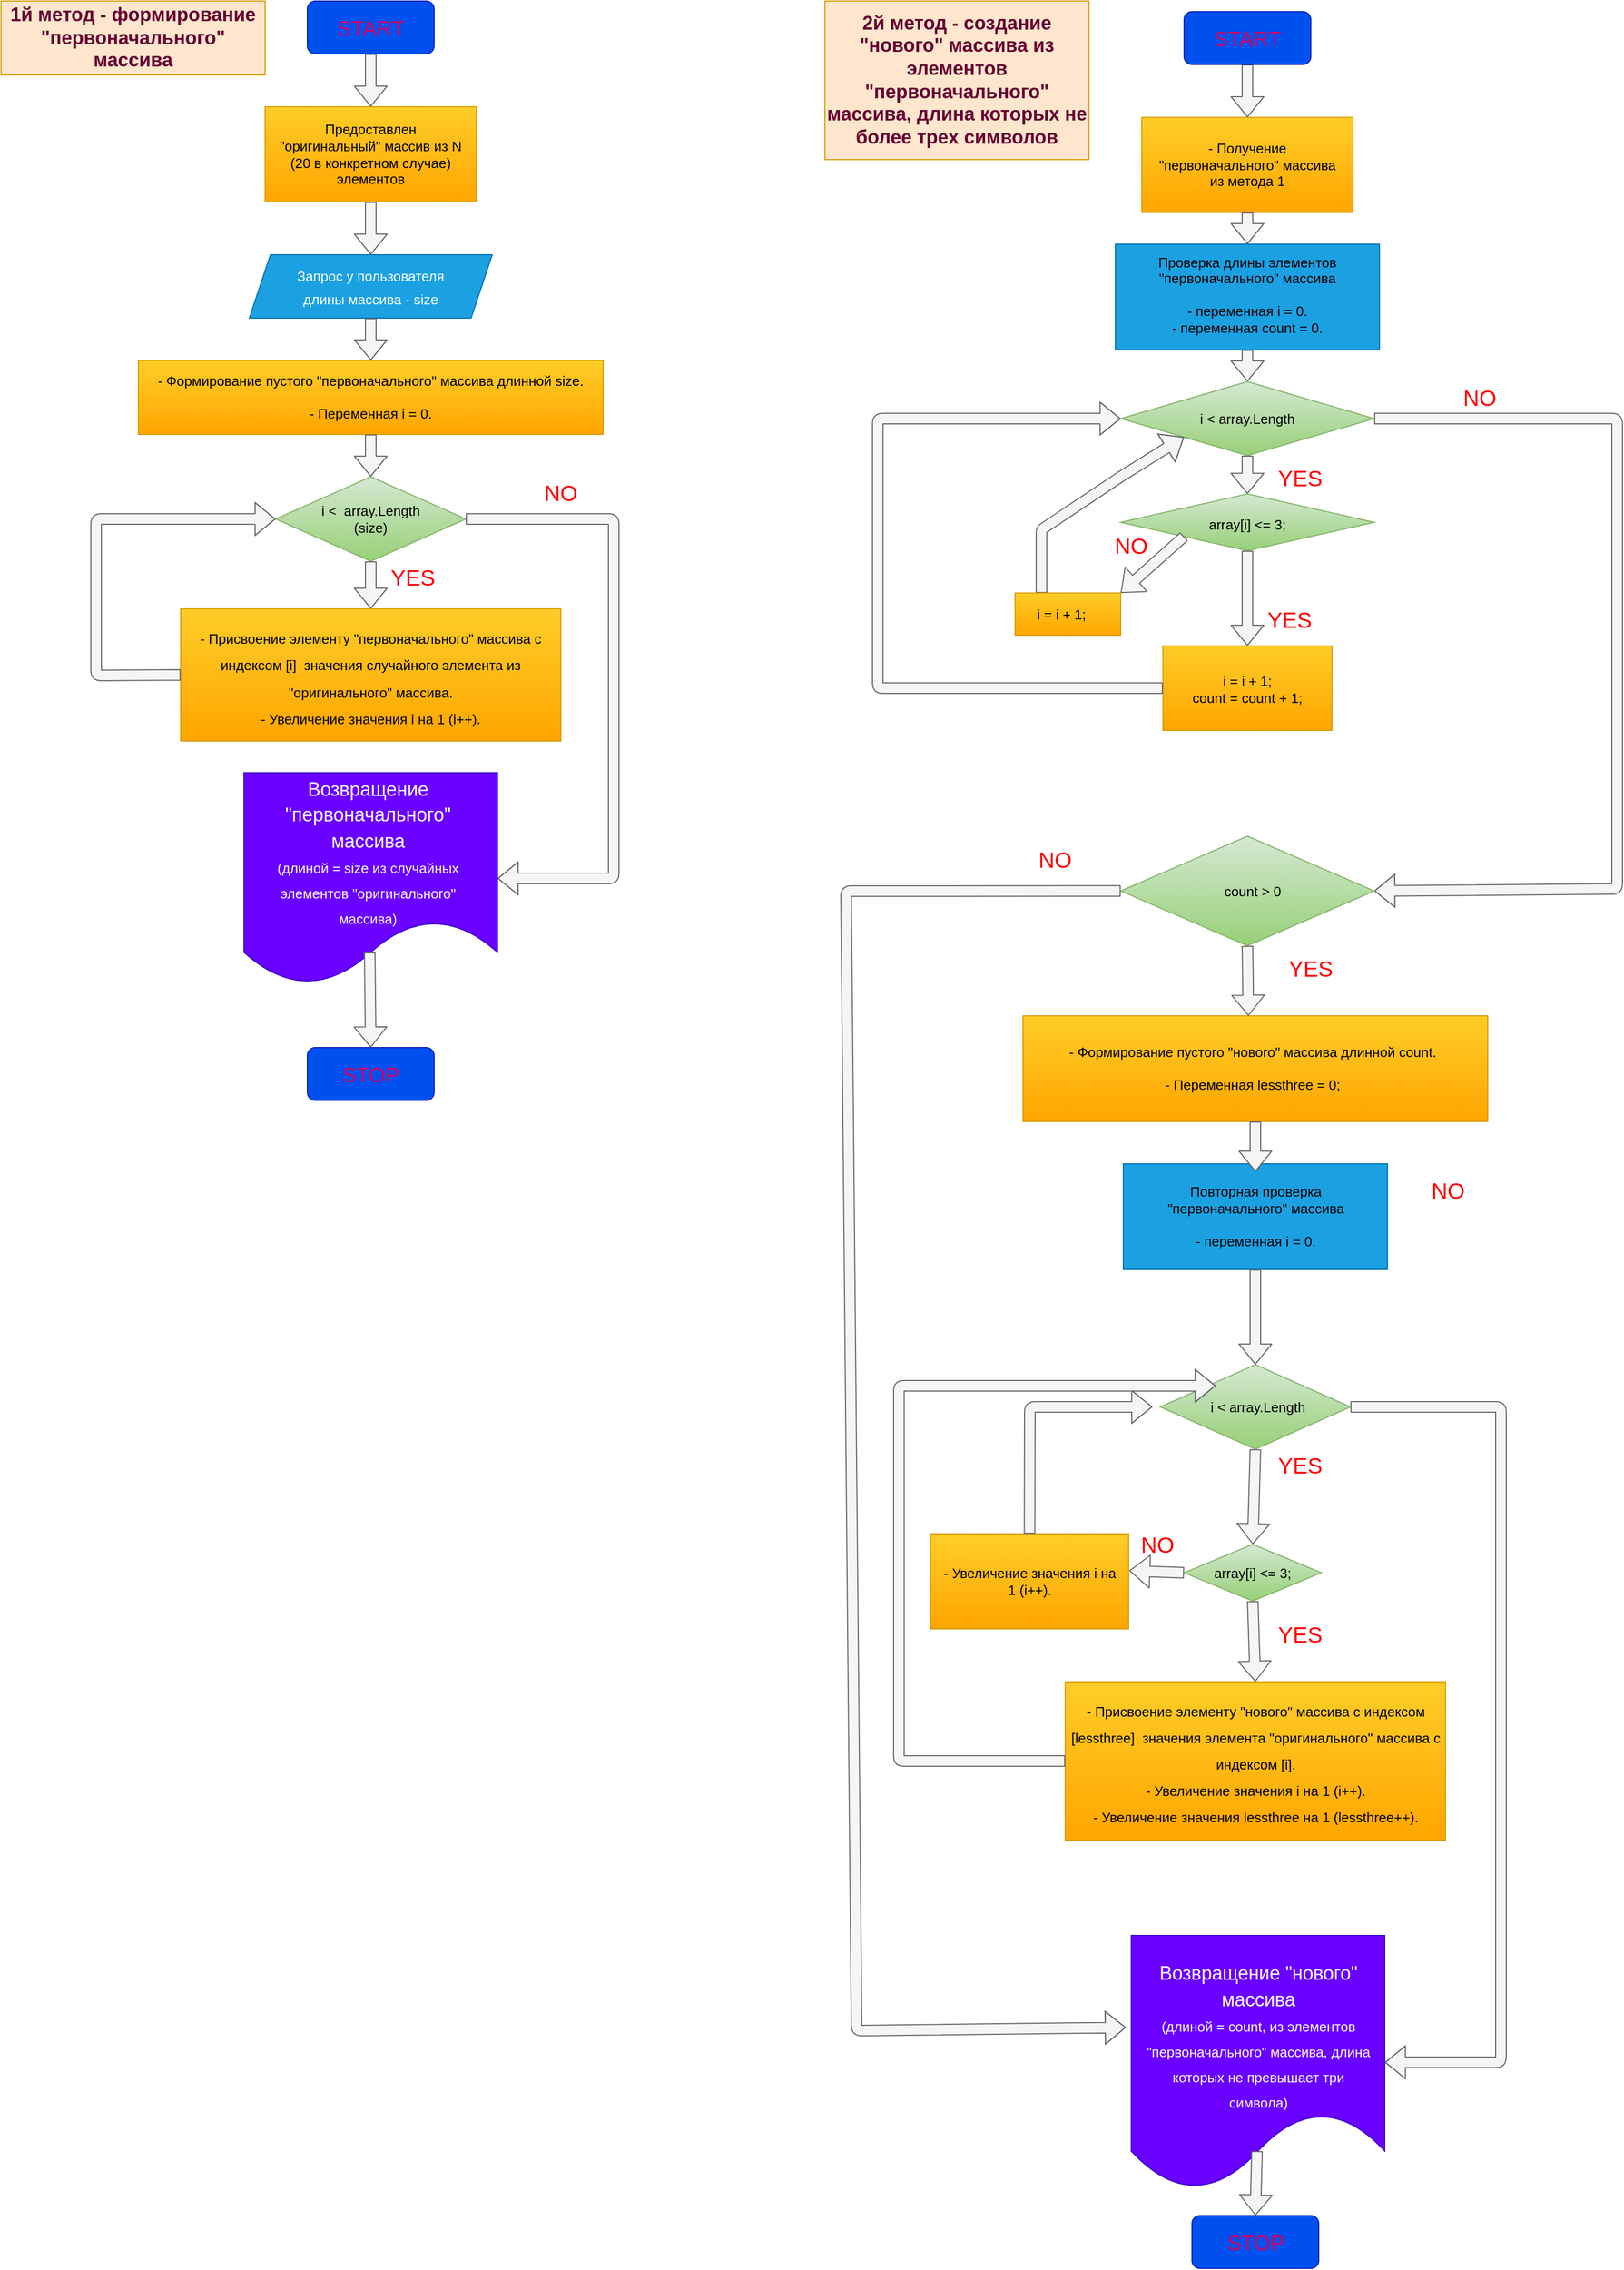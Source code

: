<mxfile>
    <diagram id="l28CquADmD-4nbFpHE6p" name="Страница 1">
        <mxGraphModel dx="1006" dy="569" grid="1" gridSize="10" guides="1" tooltips="1" connect="1" arrows="1" fold="1" page="1" pageScale="1" pageWidth="827" pageHeight="1169" background="none" math="0" shadow="0">
            <root>
                <mxCell id="0"/>
                <mxCell id="1" parent="0"/>
                <mxCell id="4" value="" style="shape=flexArrow;endArrow=classic;html=1;fillColor=#f5f5f5;strokeColor=#666666;exitX=0.5;exitY=1;exitDx=0;exitDy=0;entryX=0.5;entryY=0;entryDx=0;entryDy=0;" edge="1" parent="1" source="29" target="13">
                    <mxGeometry width="50" height="50" relative="1" as="geometry">
                        <mxPoint x="379.04" y="62.02" as="sourcePoint"/>
                        <mxPoint x="379" y="110" as="targetPoint"/>
                    </mxGeometry>
                </mxCell>
                <mxCell id="5" value="&lt;font style=&quot;font-size: 18px&quot; color=&quot;#660033&quot;&gt;&lt;b&gt;1й метод - формирование &quot;первоначального&quot; массива&lt;/b&gt;&lt;/font&gt;" style="text;html=1;strokeColor=#d79b00;fillColor=#ffe6cc;align=center;verticalAlign=middle;whiteSpace=wrap;rounded=0;" vertex="1" parent="1">
                    <mxGeometry x="30" y="10" width="250" height="70" as="geometry"/>
                </mxCell>
                <mxCell id="6" value="" style="shape=parallelogram;perimeter=parallelogramPerimeter;whiteSpace=wrap;html=1;fixedSize=1;fontSize=18;fontColor=#ffffff;fillColor=#1ba1e2;strokeColor=#006EAF;" vertex="1" parent="1">
                    <mxGeometry x="265" y="250" width="230" height="60" as="geometry"/>
                </mxCell>
                <mxCell id="8" value="&lt;font color=&quot;#ffffff&quot; style=&quot;font-size: 13px&quot;&gt;Запрос у пользователя длины массива - size&lt;/font&gt;" style="text;html=1;strokeColor=none;fillColor=none;align=center;verticalAlign=middle;whiteSpace=wrap;rounded=0;fontSize=18;fontColor=#660033;" vertex="1" parent="1">
                    <mxGeometry x="290" y="260" width="180" height="40" as="geometry"/>
                </mxCell>
                <mxCell id="9" value="" style="shape=flexArrow;endArrow=classic;html=1;fontSize=13;fontColor=#FFFFFF;exitX=0.5;exitY=1;exitDx=0;exitDy=0;entryX=0.5;entryY=0;entryDx=0;entryDy=0;fillColor=#f5f5f5;strokeColor=#666666;" edge="1" parent="1" source="6" target="11">
                    <mxGeometry width="50" height="50" relative="1" as="geometry">
                        <mxPoint x="400" y="510" as="sourcePoint"/>
                        <mxPoint x="374.118" y="360" as="targetPoint"/>
                    </mxGeometry>
                </mxCell>
                <mxCell id="11" value="" style="rounded=0;whiteSpace=wrap;html=1;fontSize=13;fillColor=#ffcd28;gradientColor=#ffa500;strokeColor=#d79b00;" vertex="1" parent="1">
                    <mxGeometry x="160" y="350" width="440" height="70" as="geometry"/>
                </mxCell>
                <mxCell id="12" value="- Формирование пустого &quot;первоначального&quot; массива длинной size.&lt;br&gt;&lt;br&gt;- Переменная i = 0." style="text;html=1;strokeColor=none;fillColor=none;align=center;verticalAlign=middle;whiteSpace=wrap;rounded=0;fontSize=13;fontColor=#000000;" vertex="1" parent="1">
                    <mxGeometry x="170" y="360" width="420" height="50" as="geometry"/>
                </mxCell>
                <mxCell id="13" value="" style="rounded=0;whiteSpace=wrap;html=1;fontSize=13;fillColor=#ffcd28;strokeColor=#d79b00;gradientColor=#ffa500;" vertex="1" parent="1">
                    <mxGeometry x="280" y="110" width="200" height="90" as="geometry"/>
                </mxCell>
                <mxCell id="15" value="Предоставлен &quot;оригинальный&quot; массив из N (20 в конкретном случае) элементов" style="text;html=1;strokeColor=none;fillColor=none;align=center;verticalAlign=middle;whiteSpace=wrap;rounded=0;fontSize=13;fontColor=#000000;" vertex="1" parent="1">
                    <mxGeometry x="290" y="120" width="180" height="70" as="geometry"/>
                </mxCell>
                <mxCell id="16" value="" style="shape=flexArrow;endArrow=classic;html=1;fontSize=13;fontColor=#FFFFFF;exitX=0.5;exitY=1;exitDx=0;exitDy=0;fillColor=#f5f5f5;strokeColor=#666666;entryX=0.5;entryY=0;entryDx=0;entryDy=0;" edge="1" parent="1" source="13" target="6">
                    <mxGeometry width="50" height="50" relative="1" as="geometry">
                        <mxPoint x="390" y="320" as="sourcePoint"/>
                        <mxPoint x="380" y="250" as="targetPoint"/>
                    </mxGeometry>
                </mxCell>
                <mxCell id="17" value="" style="shape=flexArrow;endArrow=classic;html=1;fontSize=13;fontColor=#FFFFFF;exitX=0.5;exitY=1;exitDx=0;exitDy=0;fillColor=#f5f5f5;strokeColor=#666666;entryX=0.5;entryY=0;entryDx=0;entryDy=0;" edge="1" parent="1" source="11" target="18">
                    <mxGeometry width="50" height="50" relative="1" as="geometry">
                        <mxPoint x="390" y="320" as="sourcePoint"/>
                        <mxPoint x="380" y="560" as="targetPoint"/>
                        <Array as="points"/>
                    </mxGeometry>
                </mxCell>
                <mxCell id="18" value="" style="rhombus;whiteSpace=wrap;html=1;fontSize=13;fillColor=#d5e8d4;gradientColor=#97d077;strokeColor=#82b366;" vertex="1" parent="1">
                    <mxGeometry x="290" y="460" width="180" height="80" as="geometry"/>
                </mxCell>
                <mxCell id="19" value="i &amp;lt;&amp;nbsp; array.Length (size)" style="text;html=1;strokeColor=none;fillColor=none;align=center;verticalAlign=middle;whiteSpace=wrap;rounded=0;fontSize=13;fontColor=#000000;" vertex="1" parent="1">
                    <mxGeometry x="320" y="476.25" width="120" height="47.5" as="geometry"/>
                </mxCell>
                <mxCell id="21" value="" style="shape=flexArrow;endArrow=classic;html=1;fontSize=13;fontColor=#FFFFFF;exitX=0.5;exitY=1;exitDx=0;exitDy=0;fillColor=#f5f5f5;strokeColor=#666666;entryX=0.5;entryY=0;entryDx=0;entryDy=0;" edge="1" parent="1" source="18" target="23">
                    <mxGeometry width="50" height="50" relative="1" as="geometry">
                        <mxPoint x="420" y="570" as="sourcePoint"/>
                        <mxPoint x="380" y="600" as="targetPoint"/>
                    </mxGeometry>
                </mxCell>
                <mxCell id="22" value="&lt;font style=&quot;font-size: 21px&quot; color=&quot;#ff0000&quot;&gt;YES&lt;/font&gt;" style="text;html=1;strokeColor=none;fillColor=none;align=center;verticalAlign=middle;whiteSpace=wrap;rounded=0;fontSize=13;fontColor=#000000;" vertex="1" parent="1">
                    <mxGeometry x="390" y="540" width="60" height="30" as="geometry"/>
                </mxCell>
                <mxCell id="23" value="&lt;font color=&quot;#000000&quot; style=&quot;font-size: 13px&quot;&gt;- Присвоение элементу &quot;первоначального&quot; массива с индексом [i]&amp;nbsp; значения случайного элемента из &quot;оригинального&quot; массива.&lt;br&gt;- Увеличение значения i на 1 (i++).&lt;br&gt;&lt;/font&gt;" style="rounded=0;whiteSpace=wrap;html=1;fontSize=21;fillColor=#ffcd28;gradientColor=#ffa500;strokeColor=#d79b00;" vertex="1" parent="1">
                    <mxGeometry x="200" y="585" width="360" height="125" as="geometry"/>
                </mxCell>
                <mxCell id="26" value="" style="shape=flexArrow;endArrow=classic;html=1;fontSize=13;fontColor=#FFFFFF;exitX=0;exitY=0.5;exitDx=0;exitDy=0;fillColor=#f5f5f5;strokeColor=#666666;entryX=0;entryY=0.5;entryDx=0;entryDy=0;" edge="1" parent="1" source="23" target="18">
                    <mxGeometry width="50" height="50" relative="1" as="geometry">
                        <mxPoint x="80" y="660" as="sourcePoint"/>
                        <mxPoint x="100" y="510" as="targetPoint"/>
                        <Array as="points">
                            <mxPoint x="120" y="648"/>
                            <mxPoint x="120" y="500"/>
                        </Array>
                    </mxGeometry>
                </mxCell>
                <mxCell id="27" value="" style="shape=flexArrow;endArrow=classic;html=1;fontSize=13;fontColor=#FFFFFF;exitX=1;exitY=0.5;exitDx=0;exitDy=0;fillColor=#f5f5f5;strokeColor=#666666;entryX=1;entryY=0.5;entryDx=0;entryDy=0;" edge="1" parent="1" source="18" target="33">
                    <mxGeometry width="50" height="50" relative="1" as="geometry">
                        <mxPoint x="550" y="490" as="sourcePoint"/>
                        <mxPoint x="480" y="800" as="targetPoint"/>
                        <Array as="points">
                            <mxPoint x="610" y="500"/>
                            <mxPoint x="610" y="840"/>
                        </Array>
                    </mxGeometry>
                </mxCell>
                <mxCell id="28" value="&lt;font color=&quot;#ff0000&quot;&gt;&lt;span style=&quot;font-size: 21px&quot;&gt;NO&lt;/span&gt;&lt;/font&gt;" style="text;html=1;strokeColor=none;fillColor=none;align=center;verticalAlign=middle;whiteSpace=wrap;rounded=0;fontSize=13;fontColor=#000000;" vertex="1" parent="1">
                    <mxGeometry x="530" y="460" width="60" height="30" as="geometry"/>
                </mxCell>
                <mxCell id="29" value="" style="rounded=1;whiteSpace=wrap;html=1;fontSize=13;fontColor=#ffffff;fillColor=#0050ef;strokeColor=#001DBC;" vertex="1" parent="1">
                    <mxGeometry x="320" y="10" width="120" height="50" as="geometry"/>
                </mxCell>
                <mxCell id="31" value="&lt;span style=&quot;font-size: 20px&quot;&gt;&lt;font color=&quot;#cc0066&quot;&gt;START&lt;/font&gt;&lt;/span&gt;" style="text;html=1;strokeColor=none;fillColor=none;align=center;verticalAlign=middle;whiteSpace=wrap;rounded=0;fontSize=13;fontColor=#000000;" vertex="1" parent="1">
                    <mxGeometry x="350" y="20" width="60" height="30" as="geometry"/>
                </mxCell>
                <mxCell id="32" value="" style="rounded=1;whiteSpace=wrap;html=1;fontSize=13;fontColor=#ffffff;fillColor=#0050ef;strokeColor=#001DBC;" vertex="1" parent="1">
                    <mxGeometry x="320" y="1000" width="120" height="50" as="geometry"/>
                </mxCell>
                <mxCell id="33" value="" style="shape=document;whiteSpace=wrap;html=1;boundedLbl=1;fontSize=20;fontColor=#ffffff;fillColor=#6a00ff;strokeColor=#3700CC;" vertex="1" parent="1">
                    <mxGeometry x="260" y="740" width="240" height="200" as="geometry"/>
                </mxCell>
                <mxCell id="34" value="STOP" style="text;html=1;strokeColor=none;fillColor=none;align=center;verticalAlign=middle;whiteSpace=wrap;rounded=0;fontSize=20;fontColor=#CC0066;" vertex="1" parent="1">
                    <mxGeometry x="330" y="1010" width="100" height="30" as="geometry"/>
                </mxCell>
                <mxCell id="35" value="&lt;font color=&quot;#ffffff&quot;&gt;&lt;font style=&quot;font-size: 18px&quot;&gt;Возвращение &quot;первоначального&quot; массива&lt;br&gt;&lt;/font&gt;&lt;font style=&quot;font-size: 13px&quot;&gt;(&lt;font style=&quot;font-size: 13px&quot;&gt;длиной = size из случайных элементов &quot;оригинального&quot; массива&lt;/font&gt;)&lt;/font&gt;&lt;/font&gt;" style="text;html=1;strokeColor=none;fillColor=none;align=center;verticalAlign=middle;whiteSpace=wrap;rounded=0;fontSize=20;fontColor=#CC0066;" vertex="1" parent="1">
                    <mxGeometry x="270" y="750" width="215" height="130" as="geometry"/>
                </mxCell>
                <mxCell id="36" value="" style="shape=flexArrow;endArrow=classic;html=1;fontSize=13;fontColor=#FFFFFF;exitX=0.496;exitY=0.85;exitDx=0;exitDy=0;fillColor=#f5f5f5;strokeColor=#666666;entryX=0.5;entryY=0;entryDx=0;entryDy=0;exitPerimeter=0;" edge="1" parent="1" source="33" target="32">
                    <mxGeometry width="50" height="50" relative="1" as="geometry">
                        <mxPoint x="370" y="950" as="sourcePoint"/>
                        <mxPoint x="370" y="995" as="targetPoint"/>
                    </mxGeometry>
                </mxCell>
                <mxCell id="50" value="" style="shape=flexArrow;endArrow=classic;html=1;fillColor=#f5f5f5;strokeColor=#666666;exitX=0.5;exitY=1;exitDx=0;exitDy=0;entryX=0.5;entryY=0;entryDx=0;entryDy=0;" edge="1" source="69" target="57" parent="1">
                    <mxGeometry width="50" height="50" relative="1" as="geometry">
                        <mxPoint x="1209.04" y="72.02" as="sourcePoint"/>
                        <mxPoint x="1209" y="120" as="targetPoint"/>
                    </mxGeometry>
                </mxCell>
                <mxCell id="51" value="&lt;font style=&quot;font-size: 18px&quot; color=&quot;#660033&quot;&gt;&lt;b&gt;2й метод - создание &quot;нового&quot; массива из элементов &quot;первоначального&quot; массива, длина которых не более трех символов&lt;/b&gt;&lt;/font&gt;" style="text;html=1;strokeColor=#d79b00;fillColor=#ffe6cc;align=center;verticalAlign=middle;whiteSpace=wrap;rounded=0;" vertex="1" parent="1">
                    <mxGeometry x="810" y="10" width="250" height="150" as="geometry"/>
                </mxCell>
                <mxCell id="54" value="" style="shape=flexArrow;endArrow=classic;html=1;fontSize=13;fontColor=#FFFFFF;exitX=0.5;exitY=1;exitDx=0;exitDy=0;fillColor=#f5f5f5;strokeColor=#666666;entryX=0.5;entryY=0;entryDx=0;entryDy=0;" edge="1" source="76" target="78" parent="1">
                    <mxGeometry width="50" height="50" relative="1" as="geometry">
                        <mxPoint x="1210" y="320" as="sourcePoint"/>
                        <mxPoint x="1210" y="360" as="targetPoint"/>
                    </mxGeometry>
                </mxCell>
                <mxCell id="55" value="" style="rounded=0;whiteSpace=wrap;html=1;fontSize=13;fillColor=#ffcd28;gradientColor=#ffa500;strokeColor=#d79b00;" vertex="1" parent="1">
                    <mxGeometry x="997.5" y="970" width="440" height="100" as="geometry"/>
                </mxCell>
                <mxCell id="56" value="- Формирование пустого &quot;нового&quot; массива длинной count.&lt;br&gt;&lt;br&gt;- Переменная lessthree = 0;" style="text;html=1;strokeColor=none;fillColor=none;align=center;verticalAlign=middle;whiteSpace=wrap;rounded=0;fontSize=13;fontColor=#000000;" vertex="1" parent="1">
                    <mxGeometry x="1005" y="980" width="420" height="80" as="geometry"/>
                </mxCell>
                <mxCell id="57" value="" style="rounded=0;whiteSpace=wrap;html=1;fontSize=13;fillColor=#ffcd28;strokeColor=#d79b00;gradientColor=#ffa500;" vertex="1" parent="1">
                    <mxGeometry x="1110" y="120" width="200" height="90" as="geometry"/>
                </mxCell>
                <mxCell id="58" value="- Получение &quot;первоначального&quot; массива из метода 1" style="text;html=1;strokeColor=none;fillColor=none;align=center;verticalAlign=middle;whiteSpace=wrap;rounded=0;fontSize=13;fontColor=#000000;" vertex="1" parent="1">
                    <mxGeometry x="1120" y="130" width="180" height="70" as="geometry"/>
                </mxCell>
                <mxCell id="59" value="" style="shape=flexArrow;endArrow=classic;html=1;fontSize=13;fontColor=#FFFFFF;exitX=0.5;exitY=1;exitDx=0;exitDy=0;fillColor=#f5f5f5;strokeColor=#666666;entryX=0.5;entryY=0;entryDx=0;entryDy=0;" edge="1" source="57" target="76" parent="1">
                    <mxGeometry width="50" height="50" relative="1" as="geometry">
                        <mxPoint x="1220" y="330" as="sourcePoint"/>
                        <mxPoint x="1210" y="260" as="targetPoint"/>
                    </mxGeometry>
                </mxCell>
                <mxCell id="61" value="" style="rhombus;whiteSpace=wrap;html=1;fontSize=13;fillColor=#d5e8d4;gradientColor=#97d077;strokeColor=#82b366;" vertex="1" parent="1">
                    <mxGeometry x="1127.5" y="1300" width="180" height="80" as="geometry"/>
                </mxCell>
                <mxCell id="63" value="" style="shape=flexArrow;endArrow=classic;html=1;fontSize=13;fontColor=#FFFFFF;exitX=0.5;exitY=1;exitDx=0;exitDy=0;fillColor=#f5f5f5;strokeColor=#666666;entryX=0.5;entryY=0;entryDx=0;entryDy=0;" edge="1" target="122" parent="1">
                    <mxGeometry width="50" height="50" relative="1" as="geometry">
                        <mxPoint x="1217.5" y="1380" as="sourcePoint"/>
                        <mxPoint x="1218" y="1450" as="targetPoint"/>
                    </mxGeometry>
                </mxCell>
                <mxCell id="64" value="&lt;font style=&quot;font-size: 21px&quot; color=&quot;#ff0000&quot;&gt;YES&lt;/font&gt;" style="text;html=1;strokeColor=none;fillColor=none;align=center;verticalAlign=middle;whiteSpace=wrap;rounded=0;fontSize=13;fontColor=#000000;" vertex="1" parent="1">
                    <mxGeometry x="1230" y="1380" width="60" height="30" as="geometry"/>
                </mxCell>
                <mxCell id="65" value="&lt;font color=&quot;#000000&quot; style=&quot;font-size: 13px&quot;&gt;- Присвоение элементу &quot;нового&quot; массива с индексом [lessthree]&amp;nbsp; значения элемента &quot;оригинального&quot; массива c индексом [i].&lt;br&gt;&lt;/font&gt;&lt;span style=&quot;color: rgb(0 , 0 , 0) ; font-size: 13px&quot;&gt;- Увеличение значения i на 1 (i++).&lt;/span&gt;&lt;font color=&quot;#000000&quot; style=&quot;font-size: 13px&quot;&gt;&lt;br&gt;- Увеличение значения lessthree на 1 (lessthree++).&lt;br&gt;&lt;/font&gt;" style="rounded=0;whiteSpace=wrap;html=1;fontSize=21;fillColor=#ffcd28;gradientColor=#ffa500;strokeColor=#d79b00;" vertex="1" parent="1">
                    <mxGeometry x="1037.5" y="1600" width="360" height="150" as="geometry"/>
                </mxCell>
                <mxCell id="67" value="" style="shape=flexArrow;endArrow=classic;html=1;fontSize=13;fontColor=#FFFFFF;exitX=1;exitY=0.5;exitDx=0;exitDy=0;fillColor=#f5f5f5;strokeColor=#666666;entryX=1;entryY=0.5;entryDx=0;entryDy=0;" edge="1" source="61" target="72" parent="1">
                    <mxGeometry width="50" height="50" relative="1" as="geometry">
                        <mxPoint x="1307.5" y="1340" as="sourcePoint"/>
                        <mxPoint x="1320" y="1640" as="targetPoint"/>
                        <Array as="points">
                            <mxPoint x="1450" y="1340"/>
                            <mxPoint x="1450" y="1960"/>
                        </Array>
                    </mxGeometry>
                </mxCell>
                <mxCell id="68" value="&lt;font color=&quot;#ff0000&quot;&gt;&lt;span style=&quot;font-size: 21px&quot;&gt;NO&lt;/span&gt;&lt;/font&gt;" style="text;html=1;strokeColor=none;fillColor=none;align=center;verticalAlign=middle;whiteSpace=wrap;rounded=0;fontSize=13;fontColor=#000000;" vertex="1" parent="1">
                    <mxGeometry x="1370" y="1120" width="60" height="30" as="geometry"/>
                </mxCell>
                <mxCell id="69" value="" style="rounded=1;whiteSpace=wrap;html=1;fontSize=13;fontColor=#ffffff;fillColor=#0050ef;strokeColor=#001DBC;" vertex="1" parent="1">
                    <mxGeometry x="1150" y="20" width="120" height="50" as="geometry"/>
                </mxCell>
                <mxCell id="70" value="&lt;span style=&quot;font-size: 20px&quot;&gt;&lt;font color=&quot;#cc0066&quot;&gt;START&lt;/font&gt;&lt;/span&gt;" style="text;html=1;strokeColor=none;fillColor=none;align=center;verticalAlign=middle;whiteSpace=wrap;rounded=0;fontSize=13;fontColor=#000000;" vertex="1" parent="1">
                    <mxGeometry x="1180" y="30" width="60" height="30" as="geometry"/>
                </mxCell>
                <mxCell id="71" value="" style="rounded=1;whiteSpace=wrap;html=1;fontSize=13;fontColor=#ffffff;fillColor=#0050ef;strokeColor=#001DBC;" vertex="1" parent="1">
                    <mxGeometry x="1157.5" y="2105" width="120" height="50" as="geometry"/>
                </mxCell>
                <mxCell id="72" value="" style="shape=document;whiteSpace=wrap;html=1;boundedLbl=1;fontSize=20;fontColor=#ffffff;fillColor=#6a00ff;strokeColor=#3700CC;" vertex="1" parent="1">
                    <mxGeometry x="1100" y="1840" width="240" height="240" as="geometry"/>
                </mxCell>
                <mxCell id="73" value="STOP" style="text;html=1;strokeColor=none;fillColor=none;align=center;verticalAlign=middle;whiteSpace=wrap;rounded=0;fontSize=20;fontColor=#CC0066;" vertex="1" parent="1">
                    <mxGeometry x="1167.5" y="2115" width="100" height="30" as="geometry"/>
                </mxCell>
                <mxCell id="74" value="&lt;font color=&quot;#ffffff&quot;&gt;&lt;font style=&quot;font-size: 18px&quot;&gt;Возвращение &quot;нового&quot; массива&lt;br&gt;&lt;/font&gt;&lt;font style=&quot;font-size: 13px&quot;&gt;(&lt;font style=&quot;font-size: 13px&quot;&gt;длиной = count, из элементов &quot;первоначального&quot; массива, длина которых не превышает три символа&lt;/font&gt;)&lt;/font&gt;&lt;/font&gt;" style="text;html=1;strokeColor=none;fillColor=none;align=center;verticalAlign=middle;whiteSpace=wrap;rounded=0;fontSize=20;fontColor=#CC0066;" vertex="1" parent="1">
                    <mxGeometry x="1112.5" y="1860" width="215" height="150" as="geometry"/>
                </mxCell>
                <mxCell id="75" value="" style="shape=flexArrow;endArrow=classic;html=1;fontSize=13;fontColor=#FFFFFF;exitX=0.496;exitY=0.85;exitDx=0;exitDy=0;fillColor=#f5f5f5;strokeColor=#666666;entryX=0.5;entryY=0;entryDx=0;entryDy=0;exitPerimeter=0;" edge="1" source="72" target="71" parent="1">
                    <mxGeometry width="50" height="50" relative="1" as="geometry">
                        <mxPoint x="1207.5" y="2055" as="sourcePoint"/>
                        <mxPoint x="1207.5" y="2100" as="targetPoint"/>
                    </mxGeometry>
                </mxCell>
                <mxCell id="76" value="" style="rounded=0;whiteSpace=wrap;html=1;fontSize=13;fontColor=#ffffff;fillColor=#1ba1e2;strokeColor=#006EAF;" vertex="1" parent="1">
                    <mxGeometry x="1085" y="240" width="250" height="100" as="geometry"/>
                </mxCell>
                <mxCell id="77" value="&lt;font color=&quot;#000000&quot;&gt;Проверка длины элементов &quot;первоначального&quot; массива&lt;br&gt;&lt;br&gt;- переменная i = 0.&lt;br&gt;- переменная count = 0.&lt;br&gt;&lt;/font&gt;" style="text;html=1;strokeColor=none;fillColor=none;align=center;verticalAlign=middle;whiteSpace=wrap;rounded=0;fontSize=13;fontColor=#FFFFFF;" vertex="1" parent="1">
                    <mxGeometry x="1100" y="245" width="220" height="85" as="geometry"/>
                </mxCell>
                <mxCell id="78" value="" style="rhombus;whiteSpace=wrap;html=1;fontSize=13;fillColor=#d5e8d4;strokeColor=#82b366;gradientColor=#97d077;" vertex="1" parent="1">
                    <mxGeometry x="1090" y="370" width="240" height="70" as="geometry"/>
                </mxCell>
                <mxCell id="80" value="i &amp;lt; array.Length" style="text;html=1;strokeColor=none;fillColor=none;align=center;verticalAlign=middle;whiteSpace=wrap;rounded=0;fontSize=13;fontColor=#000000;" vertex="1" parent="1">
                    <mxGeometry x="1150" y="390" width="120" height="30" as="geometry"/>
                </mxCell>
                <mxCell id="81" value="" style="shape=flexArrow;endArrow=classic;html=1;fontSize=13;fontColor=#FFFFFF;exitX=0.5;exitY=1;exitDx=0;exitDy=0;fillColor=#f5f5f5;strokeColor=#666666;entryX=0.5;entryY=0;entryDx=0;entryDy=0;" edge="1" parent="1" source="78" target="82">
                    <mxGeometry width="50" height="50" relative="1" as="geometry">
                        <mxPoint x="1220" y="490" as="sourcePoint"/>
                        <mxPoint x="1210" y="480" as="targetPoint"/>
                    </mxGeometry>
                </mxCell>
                <mxCell id="82" value="" style="rhombus;whiteSpace=wrap;html=1;fontSize=13;fillColor=#d5e8d4;strokeColor=#82b366;gradientColor=#97d077;" vertex="1" parent="1">
                    <mxGeometry x="1090" y="476.25" width="240" height="53.75" as="geometry"/>
                </mxCell>
                <mxCell id="83" value="array[i] &amp;lt;= 3;&lt;br&gt;" style="text;html=1;strokeColor=none;fillColor=none;align=center;verticalAlign=middle;whiteSpace=wrap;rounded=0;fontSize=13;fontColor=#000000;" vertex="1" parent="1">
                    <mxGeometry x="1155" y="493.13" width="110" height="23.75" as="geometry"/>
                </mxCell>
                <mxCell id="84" value="" style="shape=flexArrow;endArrow=classic;html=1;fontSize=13;fontColor=#FFFFFF;fillColor=#f5f5f5;strokeColor=#666666;entryX=0;entryY=1;entryDx=0;entryDy=0;exitX=0.25;exitY=0;exitDx=0;exitDy=0;" edge="1" parent="1" source="117" target="78">
                    <mxGeometry width="50" height="50" relative="1" as="geometry">
                        <mxPoint x="940" y="510" as="sourcePoint"/>
                        <mxPoint x="1060" y="576.25" as="targetPoint"/>
                        <Array as="points">
                            <mxPoint x="1015" y="510"/>
                            <mxPoint x="1090" y="460"/>
                        </Array>
                    </mxGeometry>
                </mxCell>
                <mxCell id="85" value="" style="shape=flexArrow;endArrow=classic;html=1;fontSize=13;fontColor=#FFFFFF;exitX=0.5;exitY=1;exitDx=0;exitDy=0;fillColor=#f5f5f5;strokeColor=#666666;entryX=0.5;entryY=0;entryDx=0;entryDy=0;" edge="1" parent="1" source="82" target="93">
                    <mxGeometry width="50" height="50" relative="1" as="geometry">
                        <mxPoint x="1200" y="610" as="sourcePoint"/>
                        <mxPoint x="1210" y="640" as="targetPoint"/>
                    </mxGeometry>
                </mxCell>
                <mxCell id="86" value="&lt;font color=&quot;#ff0000&quot;&gt;&lt;span style=&quot;font-size: 21px&quot;&gt;NO&lt;/span&gt;&lt;/font&gt;" style="text;html=1;strokeColor=none;fillColor=none;align=center;verticalAlign=middle;whiteSpace=wrap;rounded=0;fontSize=13;fontColor=#000000;" vertex="1" parent="1">
                    <mxGeometry x="1070" y="510" width="60" height="30" as="geometry"/>
                </mxCell>
                <mxCell id="87" value="&lt;font style=&quot;font-size: 21px&quot; color=&quot;#ff0000&quot;&gt;YES&lt;/font&gt;" style="text;html=1;strokeColor=none;fillColor=none;align=center;verticalAlign=middle;whiteSpace=wrap;rounded=0;fontSize=13;fontColor=#000000;" vertex="1" parent="1">
                    <mxGeometry x="1230" y="446.25" width="60" height="30" as="geometry"/>
                </mxCell>
                <mxCell id="88" value="&lt;font style=&quot;font-size: 21px&quot; color=&quot;#ff0000&quot;&gt;YES&lt;/font&gt;" style="text;html=1;strokeColor=none;fillColor=none;align=center;verticalAlign=middle;whiteSpace=wrap;rounded=0;fontSize=13;fontColor=#000000;" vertex="1" parent="1">
                    <mxGeometry x="1220" y="580" width="60" height="30" as="geometry"/>
                </mxCell>
                <mxCell id="90" value="" style="shape=flexArrow;endArrow=classic;html=1;fontSize=13;fontColor=#FFFFFF;exitX=1;exitY=0.5;exitDx=0;exitDy=0;fillColor=#f5f5f5;strokeColor=#666666;entryX=1;entryY=0.5;entryDx=0;entryDy=0;" edge="1" parent="1" source="78" target="96">
                    <mxGeometry width="50" height="50" relative="1" as="geometry">
                        <mxPoint x="1400" y="430" as="sourcePoint"/>
                        <mxPoint x="1410" y="880" as="targetPoint"/>
                        <Array as="points">
                            <mxPoint x="1560" y="405"/>
                            <mxPoint x="1560" y="850"/>
                        </Array>
                    </mxGeometry>
                </mxCell>
                <mxCell id="91" value="&lt;font color=&quot;#ff0000&quot;&gt;&lt;span style=&quot;font-size: 21px&quot;&gt;NO&lt;/span&gt;&lt;/font&gt;" style="text;html=1;strokeColor=none;fillColor=none;align=center;verticalAlign=middle;whiteSpace=wrap;rounded=0;fontSize=13;fontColor=#000000;" vertex="1" parent="1">
                    <mxGeometry x="1400" y="370" width="60" height="30" as="geometry"/>
                </mxCell>
                <mxCell id="93" value="" style="rounded=0;whiteSpace=wrap;html=1;fontSize=13;fillColor=#ffcd28;gradientColor=#ffa500;strokeColor=#d79b00;" vertex="1" parent="1">
                    <mxGeometry x="1130" y="620" width="160" height="80" as="geometry"/>
                </mxCell>
                <mxCell id="94" value="i = i + 1;&lt;br&gt;count = count + 1;" style="text;html=1;strokeColor=none;fillColor=none;align=center;verticalAlign=middle;whiteSpace=wrap;rounded=0;fontSize=13;fontColor=#000000;" vertex="1" parent="1">
                    <mxGeometry x="1140" y="632.5" width="140" height="57.5" as="geometry"/>
                </mxCell>
                <mxCell id="95" value="" style="shape=flexArrow;endArrow=classic;html=1;fontSize=13;fontColor=#FFFFFF;fillColor=#f5f5f5;strokeColor=#666666;exitX=0;exitY=0.5;exitDx=0;exitDy=0;entryX=0;entryY=0.5;entryDx=0;entryDy=0;" edge="1" parent="1" source="93" target="78">
                    <mxGeometry width="50" height="50" relative="1" as="geometry">
                        <mxPoint x="1130" y="710" as="sourcePoint"/>
                        <mxPoint x="1060" y="741" as="targetPoint"/>
                        <Array as="points">
                            <mxPoint x="860" y="660"/>
                            <mxPoint x="860" y="405"/>
                        </Array>
                    </mxGeometry>
                </mxCell>
                <mxCell id="96" value="" style="rhombus;whiteSpace=wrap;html=1;fontSize=13;fillColor=#d5e8d4;strokeColor=#82b366;gradientColor=#97d077;" vertex="1" parent="1">
                    <mxGeometry x="1090" y="800" width="240" height="103.75" as="geometry"/>
                </mxCell>
                <mxCell id="97" value="count &amp;gt; 0" style="text;html=1;strokeColor=none;fillColor=none;align=center;verticalAlign=middle;whiteSpace=wrap;rounded=0;fontSize=13;fontColor=#000000;" vertex="1" parent="1">
                    <mxGeometry x="1150" y="836.88" width="130" height="30" as="geometry"/>
                </mxCell>
                <mxCell id="98" value="" style="shape=flexArrow;endArrow=classic;html=1;fontSize=13;fontColor=#FFFFFF;exitX=0;exitY=0.5;exitDx=0;exitDy=0;fillColor=#f5f5f5;strokeColor=#666666;entryX=-0.021;entryY=0.363;entryDx=0;entryDy=0;entryPerimeter=0;" edge="1" parent="1" source="96" target="72">
                    <mxGeometry width="50" height="50" relative="1" as="geometry">
                        <mxPoint x="940" y="860" as="sourcePoint"/>
                        <mxPoint x="940" y="900" as="targetPoint"/>
                        <Array as="points">
                            <mxPoint x="830" y="852"/>
                            <mxPoint x="840" y="1930"/>
                        </Array>
                    </mxGeometry>
                </mxCell>
                <mxCell id="99" value="&lt;font style=&quot;font-size: 21px&quot; color=&quot;#ff0000&quot;&gt;YES&lt;/font&gt;" style="text;html=1;strokeColor=none;fillColor=none;align=center;verticalAlign=middle;whiteSpace=wrap;rounded=0;fontSize=13;fontColor=#000000;" vertex="1" parent="1">
                    <mxGeometry x="1240" y="910" width="60" height="30" as="geometry"/>
                </mxCell>
                <mxCell id="100" value="&lt;font color=&quot;#ff0000&quot;&gt;&lt;span style=&quot;font-size: 21px&quot;&gt;NO&lt;/span&gt;&lt;/font&gt;" style="text;html=1;strokeColor=none;fillColor=none;align=center;verticalAlign=middle;whiteSpace=wrap;rounded=0;fontSize=13;fontColor=#000000;" vertex="1" parent="1">
                    <mxGeometry x="997.5" y="806.88" width="60" height="30" as="geometry"/>
                </mxCell>
                <mxCell id="101" value="" style="shape=flexArrow;endArrow=classic;html=1;fontSize=13;fontColor=#FFFFFF;exitX=0.5;exitY=1;exitDx=0;exitDy=0;fillColor=#f5f5f5;strokeColor=#666666;entryX=0.485;entryY=0;entryDx=0;entryDy=0;entryPerimeter=0;" edge="1" parent="1" source="96" target="55">
                    <mxGeometry width="50" height="50" relative="1" as="geometry">
                        <mxPoint x="1180" y="950" as="sourcePoint"/>
                        <mxPoint x="1200" y="1000" as="targetPoint"/>
                    </mxGeometry>
                </mxCell>
                <mxCell id="102" value="" style="rounded=0;whiteSpace=wrap;html=1;fontSize=13;fontColor=#ffffff;fillColor=#1ba1e2;strokeColor=#006EAF;" vertex="1" parent="1">
                    <mxGeometry x="1092.5" y="1110" width="250" height="100" as="geometry"/>
                </mxCell>
                <mxCell id="103" value="&lt;font color=&quot;#000000&quot;&gt;Повторная проверка &quot;первоначального&quot; массива&lt;br&gt;&lt;br&gt;- переменная i = 0.&lt;br&gt;&lt;/font&gt;" style="text;html=1;strokeColor=none;fillColor=none;align=center;verticalAlign=middle;whiteSpace=wrap;rounded=0;fontSize=13;fontColor=#FFFFFF;" vertex="1" parent="1">
                    <mxGeometry x="1107.5" y="1117.5" width="220" height="85" as="geometry"/>
                </mxCell>
                <mxCell id="106" value="" style="shape=flexArrow;endArrow=classic;html=1;fontSize=13;fontColor=#FFFFFF;exitX=0.5;exitY=1;exitDx=0;exitDy=0;fillColor=#f5f5f5;strokeColor=#666666;entryX=0.5;entryY=0;entryDx=0;entryDy=0;" edge="1" parent="1" source="55" target="103">
                    <mxGeometry width="50" height="50" relative="1" as="geometry">
                        <mxPoint x="1200" y="1100" as="sourcePoint"/>
                        <mxPoint x="1200.9" y="1166.25" as="targetPoint"/>
                    </mxGeometry>
                </mxCell>
                <mxCell id="107" value="" style="shape=flexArrow;endArrow=classic;html=1;fontSize=13;fontColor=#FFFFFF;exitX=0.5;exitY=1;exitDx=0;exitDy=0;fillColor=#f5f5f5;strokeColor=#666666;entryX=0.5;entryY=0;entryDx=0;entryDy=0;" edge="1" parent="1" source="102" target="61">
                    <mxGeometry width="50" height="50" relative="1" as="geometry">
                        <mxPoint x="1140" y="1240" as="sourcePoint"/>
                        <mxPoint x="1140" y="1287.5" as="targetPoint"/>
                    </mxGeometry>
                </mxCell>
                <mxCell id="109" value="" style="shape=flexArrow;endArrow=classic;html=1;fontSize=13;fontColor=#FFFFFF;exitX=0;exitY=0.5;exitDx=0;exitDy=0;fillColor=#f5f5f5;strokeColor=#666666;entryX=1.003;entryY=0.389;entryDx=0;entryDy=0;entryPerimeter=0;" edge="1" parent="1" source="122" target="110">
                    <mxGeometry width="50" height="50" relative="1" as="geometry">
                        <mxPoint x="1170" y="1359.98" as="sourcePoint"/>
                        <mxPoint x="1020" y="1340" as="targetPoint"/>
                    </mxGeometry>
                </mxCell>
                <mxCell id="110" value="&lt;font color=&quot;#000000&quot; style=&quot;font-size: 13px&quot;&gt;&lt;br&gt;&lt;/font&gt;" style="rounded=0;whiteSpace=wrap;html=1;fontSize=21;fillColor=#ffcd28;gradientColor=#ffa500;strokeColor=#d79b00;" vertex="1" parent="1">
                    <mxGeometry x="910" y="1460" width="187.5" height="90" as="geometry"/>
                </mxCell>
                <mxCell id="111" value="- Увеличение значения i на 1 (i++)." style="text;html=1;strokeColor=none;fillColor=none;align=center;verticalAlign=middle;whiteSpace=wrap;rounded=0;fontSize=13;fontColor=#000000;" vertex="1" parent="1">
                    <mxGeometry x="920" y="1470" width="167.5" height="70" as="geometry"/>
                </mxCell>
                <mxCell id="112" value="" style="shape=flexArrow;endArrow=classic;html=1;fontSize=13;fontColor=#FFFFFF;exitX=0.5;exitY=0;exitDx=0;exitDy=0;fillColor=#f5f5f5;strokeColor=#666666;" edge="1" parent="1" source="110">
                    <mxGeometry width="50" height="50" relative="1" as="geometry">
                        <mxPoint x="910" y="1320" as="sourcePoint"/>
                        <mxPoint x="1120" y="1340" as="targetPoint"/>
                        <Array as="points">
                            <mxPoint x="1004" y="1340"/>
                        </Array>
                    </mxGeometry>
                </mxCell>
                <mxCell id="113" value="&lt;font color=&quot;#ff0000&quot;&gt;&lt;span style=&quot;font-size: 21px&quot;&gt;NO&lt;/span&gt;&lt;/font&gt;" style="text;html=1;strokeColor=none;fillColor=none;align=center;verticalAlign=middle;whiteSpace=wrap;rounded=0;fontSize=13;fontColor=#000000;" vertex="1" parent="1">
                    <mxGeometry x="1095" y="1455" width="60" height="30" as="geometry"/>
                </mxCell>
                <mxCell id="114" value="" style="shape=flexArrow;endArrow=classic;html=1;fontSize=13;fontColor=#FFFFFF;exitX=0;exitY=0.5;exitDx=0;exitDy=0;fillColor=#f5f5f5;strokeColor=#666666;entryX=0.2;entryY=0.167;entryDx=0;entryDy=0;entryPerimeter=0;" edge="1" parent="1" source="65">
                    <mxGeometry width="50" height="50" relative="1" as="geometry">
                        <mxPoint x="860" y="1710" as="sourcePoint"/>
                        <mxPoint x="1180" y="1320.02" as="targetPoint"/>
                        <Array as="points">
                            <mxPoint x="880" y="1675"/>
                            <mxPoint x="880" y="1320"/>
                        </Array>
                    </mxGeometry>
                </mxCell>
                <mxCell id="115" value="i &amp;lt; array.Length" style="text;html=1;strokeColor=none;fillColor=none;align=center;verticalAlign=middle;whiteSpace=wrap;rounded=0;fontSize=13;fontColor=#000000;" vertex="1" parent="1">
                    <mxGeometry x="1160" y="1325" width="120" height="30" as="geometry"/>
                </mxCell>
                <mxCell id="116" value="" style="shape=flexArrow;endArrow=classic;html=1;fontSize=13;fontColor=#FFFFFF;exitX=0;exitY=1;exitDx=0;exitDy=0;fillColor=#f5f5f5;strokeColor=#666666;" edge="1" parent="1" source="82">
                    <mxGeometry width="50" height="50" relative="1" as="geometry">
                        <mxPoint x="960" y="580" as="sourcePoint"/>
                        <mxPoint x="1090" y="570" as="targetPoint"/>
                    </mxGeometry>
                </mxCell>
                <mxCell id="117" value="" style="rounded=0;whiteSpace=wrap;html=1;fontSize=13;fillColor=#ffcd28;gradientColor=#ffa500;strokeColor=#d79b00;" vertex="1" parent="1">
                    <mxGeometry x="990" y="570" width="100" height="40" as="geometry"/>
                </mxCell>
                <mxCell id="119" value="i = i + 1;" style="text;html=1;strokeColor=none;fillColor=none;align=center;verticalAlign=middle;whiteSpace=wrap;rounded=0;fontSize=13;fontColor=#000000;" vertex="1" parent="1">
                    <mxGeometry x="990" y="575" width="87.5" height="30" as="geometry"/>
                </mxCell>
                <mxCell id="122" value="" style="rhombus;whiteSpace=wrap;html=1;fontSize=13;fillColor=#d5e8d4;strokeColor=#82b366;gradientColor=#97d077;" vertex="1" parent="1">
                    <mxGeometry x="1150" y="1470" width="130" height="53.75" as="geometry"/>
                </mxCell>
                <mxCell id="123" value="array[i] &amp;lt;= 3;&lt;br&gt;" style="text;html=1;strokeColor=none;fillColor=none;align=center;verticalAlign=middle;whiteSpace=wrap;rounded=0;fontSize=13;fontColor=#000000;" vertex="1" parent="1">
                    <mxGeometry x="1160" y="1485" width="110" height="23.75" as="geometry"/>
                </mxCell>
                <mxCell id="124" value="" style="shape=flexArrow;endArrow=classic;html=1;fontSize=13;fontColor=#FFFFFF;exitX=0.5;exitY=1;exitDx=0;exitDy=0;fillColor=#f5f5f5;strokeColor=#666666;entryX=0.5;entryY=0;entryDx=0;entryDy=0;" edge="1" parent="1" source="122" target="65">
                    <mxGeometry width="50" height="50" relative="1" as="geometry">
                        <mxPoint x="1380" y="1480" as="sourcePoint"/>
                        <mxPoint x="1380" y="1570" as="targetPoint"/>
                    </mxGeometry>
                </mxCell>
                <mxCell id="125" value="&lt;font style=&quot;font-size: 21px&quot; color=&quot;#ff0000&quot;&gt;YES&lt;/font&gt;" style="text;html=1;strokeColor=none;fillColor=none;align=center;verticalAlign=middle;whiteSpace=wrap;rounded=0;fontSize=13;fontColor=#000000;" vertex="1" parent="1">
                    <mxGeometry x="1230" y="1540" width="60" height="30" as="geometry"/>
                </mxCell>
            </root>
        </mxGraphModel>
    </diagram>
</mxfile>